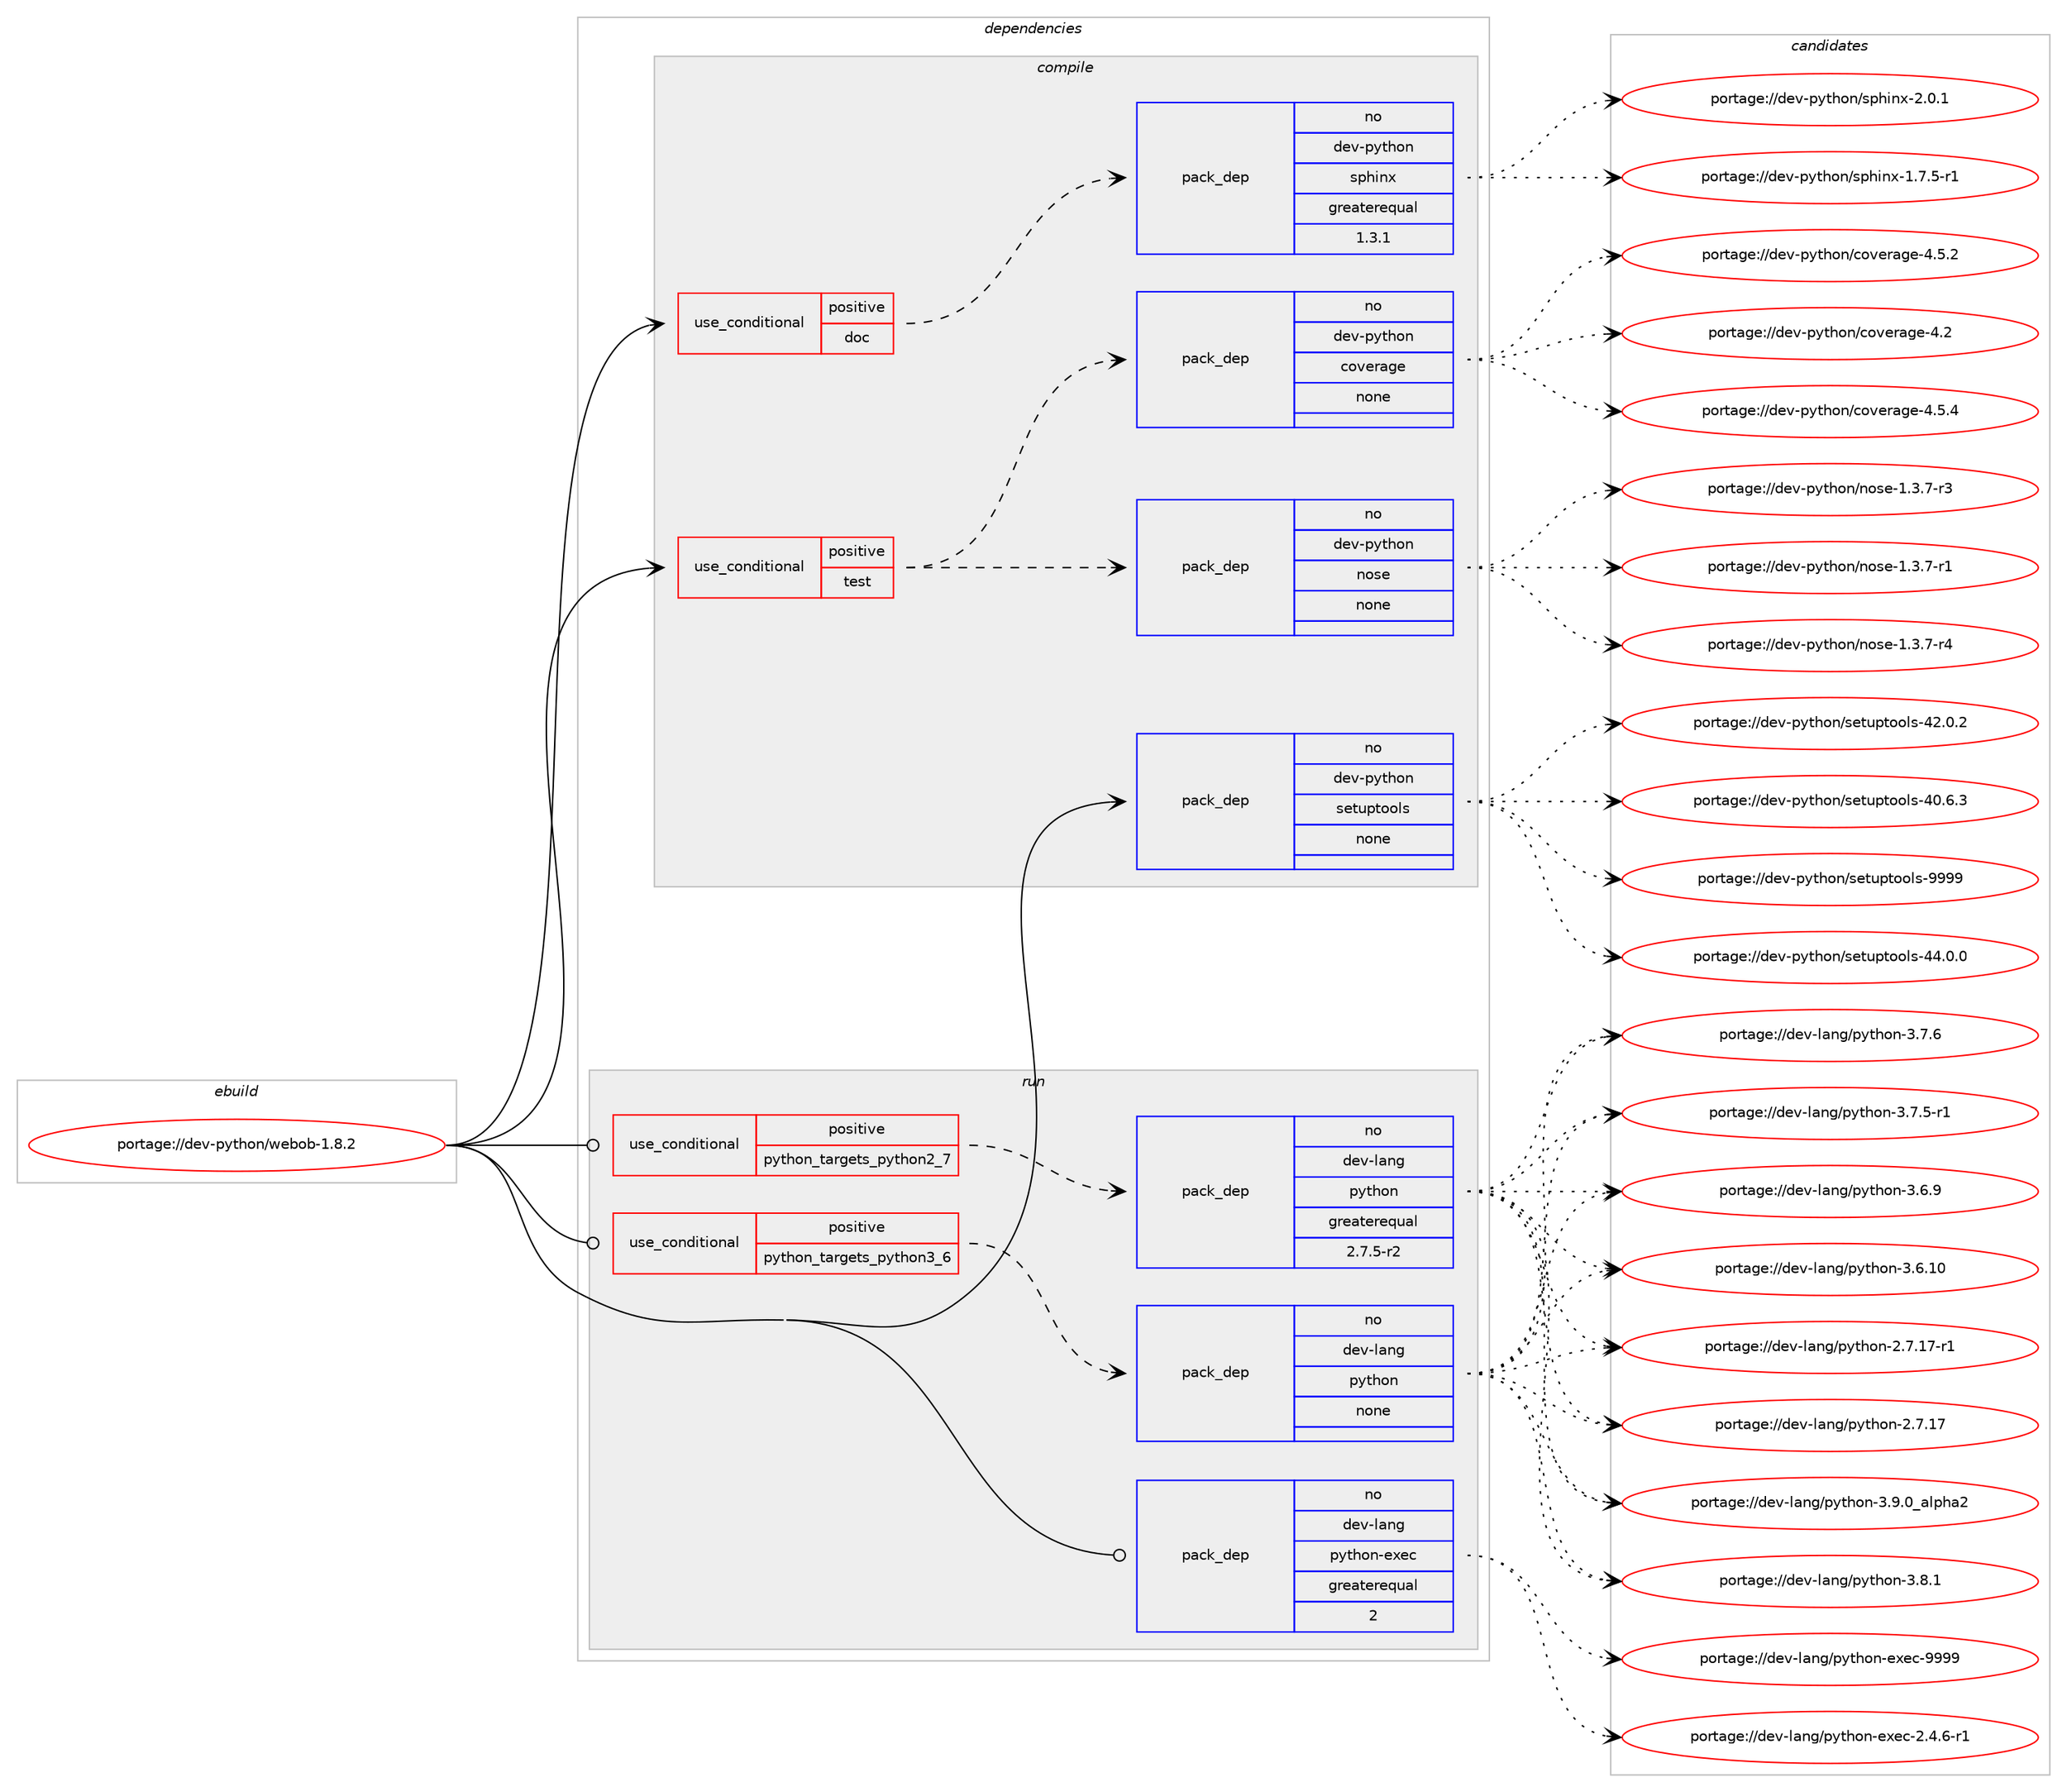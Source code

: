 digraph prolog {

# *************
# Graph options
# *************

newrank=true;
concentrate=true;
compound=true;
graph [rankdir=LR,fontname=Helvetica,fontsize=10,ranksep=1.5];#, ranksep=2.5, nodesep=0.2];
edge  [arrowhead=vee];
node  [fontname=Helvetica,fontsize=10];

# **********
# The ebuild
# **********

subgraph cluster_leftcol {
color=gray;
label=<<i>ebuild</i>>;
id [label="portage://dev-python/webob-1.8.2", color=red, width=4, href="../dev-python/webob-1.8.2.svg"];
}

# ****************
# The dependencies
# ****************

subgraph cluster_midcol {
color=gray;
label=<<i>dependencies</i>>;
subgraph cluster_compile {
fillcolor="#eeeeee";
style=filled;
label=<<i>compile</i>>;
subgraph cond103801 {
dependency418484 [label=<<TABLE BORDER="0" CELLBORDER="1" CELLSPACING="0" CELLPADDING="4"><TR><TD ROWSPAN="3" CELLPADDING="10">use_conditional</TD></TR><TR><TD>positive</TD></TR><TR><TD>doc</TD></TR></TABLE>>, shape=none, color=red];
subgraph pack309802 {
dependency418485 [label=<<TABLE BORDER="0" CELLBORDER="1" CELLSPACING="0" CELLPADDING="4" WIDTH="220"><TR><TD ROWSPAN="6" CELLPADDING="30">pack_dep</TD></TR><TR><TD WIDTH="110">no</TD></TR><TR><TD>dev-python</TD></TR><TR><TD>sphinx</TD></TR><TR><TD>greaterequal</TD></TR><TR><TD>1.3.1</TD></TR></TABLE>>, shape=none, color=blue];
}
dependency418484:e -> dependency418485:w [weight=20,style="dashed",arrowhead="vee"];
}
id:e -> dependency418484:w [weight=20,style="solid",arrowhead="vee"];
subgraph cond103802 {
dependency418486 [label=<<TABLE BORDER="0" CELLBORDER="1" CELLSPACING="0" CELLPADDING="4"><TR><TD ROWSPAN="3" CELLPADDING="10">use_conditional</TD></TR><TR><TD>positive</TD></TR><TR><TD>test</TD></TR></TABLE>>, shape=none, color=red];
subgraph pack309803 {
dependency418487 [label=<<TABLE BORDER="0" CELLBORDER="1" CELLSPACING="0" CELLPADDING="4" WIDTH="220"><TR><TD ROWSPAN="6" CELLPADDING="30">pack_dep</TD></TR><TR><TD WIDTH="110">no</TD></TR><TR><TD>dev-python</TD></TR><TR><TD>nose</TD></TR><TR><TD>none</TD></TR><TR><TD></TD></TR></TABLE>>, shape=none, color=blue];
}
dependency418486:e -> dependency418487:w [weight=20,style="dashed",arrowhead="vee"];
subgraph pack309804 {
dependency418488 [label=<<TABLE BORDER="0" CELLBORDER="1" CELLSPACING="0" CELLPADDING="4" WIDTH="220"><TR><TD ROWSPAN="6" CELLPADDING="30">pack_dep</TD></TR><TR><TD WIDTH="110">no</TD></TR><TR><TD>dev-python</TD></TR><TR><TD>coverage</TD></TR><TR><TD>none</TD></TR><TR><TD></TD></TR></TABLE>>, shape=none, color=blue];
}
dependency418486:e -> dependency418488:w [weight=20,style="dashed",arrowhead="vee"];
}
id:e -> dependency418486:w [weight=20,style="solid",arrowhead="vee"];
subgraph pack309805 {
dependency418489 [label=<<TABLE BORDER="0" CELLBORDER="1" CELLSPACING="0" CELLPADDING="4" WIDTH="220"><TR><TD ROWSPAN="6" CELLPADDING="30">pack_dep</TD></TR><TR><TD WIDTH="110">no</TD></TR><TR><TD>dev-python</TD></TR><TR><TD>setuptools</TD></TR><TR><TD>none</TD></TR><TR><TD></TD></TR></TABLE>>, shape=none, color=blue];
}
id:e -> dependency418489:w [weight=20,style="solid",arrowhead="vee"];
}
subgraph cluster_compileandrun {
fillcolor="#eeeeee";
style=filled;
label=<<i>compile and run</i>>;
}
subgraph cluster_run {
fillcolor="#eeeeee";
style=filled;
label=<<i>run</i>>;
subgraph cond103803 {
dependency418490 [label=<<TABLE BORDER="0" CELLBORDER="1" CELLSPACING="0" CELLPADDING="4"><TR><TD ROWSPAN="3" CELLPADDING="10">use_conditional</TD></TR><TR><TD>positive</TD></TR><TR><TD>python_targets_python2_7</TD></TR></TABLE>>, shape=none, color=red];
subgraph pack309806 {
dependency418491 [label=<<TABLE BORDER="0" CELLBORDER="1" CELLSPACING="0" CELLPADDING="4" WIDTH="220"><TR><TD ROWSPAN="6" CELLPADDING="30">pack_dep</TD></TR><TR><TD WIDTH="110">no</TD></TR><TR><TD>dev-lang</TD></TR><TR><TD>python</TD></TR><TR><TD>greaterequal</TD></TR><TR><TD>2.7.5-r2</TD></TR></TABLE>>, shape=none, color=blue];
}
dependency418490:e -> dependency418491:w [weight=20,style="dashed",arrowhead="vee"];
}
id:e -> dependency418490:w [weight=20,style="solid",arrowhead="odot"];
subgraph cond103804 {
dependency418492 [label=<<TABLE BORDER="0" CELLBORDER="1" CELLSPACING="0" CELLPADDING="4"><TR><TD ROWSPAN="3" CELLPADDING="10">use_conditional</TD></TR><TR><TD>positive</TD></TR><TR><TD>python_targets_python3_6</TD></TR></TABLE>>, shape=none, color=red];
subgraph pack309807 {
dependency418493 [label=<<TABLE BORDER="0" CELLBORDER="1" CELLSPACING="0" CELLPADDING="4" WIDTH="220"><TR><TD ROWSPAN="6" CELLPADDING="30">pack_dep</TD></TR><TR><TD WIDTH="110">no</TD></TR><TR><TD>dev-lang</TD></TR><TR><TD>python</TD></TR><TR><TD>none</TD></TR><TR><TD></TD></TR></TABLE>>, shape=none, color=blue];
}
dependency418492:e -> dependency418493:w [weight=20,style="dashed",arrowhead="vee"];
}
id:e -> dependency418492:w [weight=20,style="solid",arrowhead="odot"];
subgraph pack309808 {
dependency418494 [label=<<TABLE BORDER="0" CELLBORDER="1" CELLSPACING="0" CELLPADDING="4" WIDTH="220"><TR><TD ROWSPAN="6" CELLPADDING="30">pack_dep</TD></TR><TR><TD WIDTH="110">no</TD></TR><TR><TD>dev-lang</TD></TR><TR><TD>python-exec</TD></TR><TR><TD>greaterequal</TD></TR><TR><TD>2</TD></TR></TABLE>>, shape=none, color=blue];
}
id:e -> dependency418494:w [weight=20,style="solid",arrowhead="odot"];
}
}

# **************
# The candidates
# **************

subgraph cluster_choices {
rank=same;
color=gray;
label=<<i>candidates</i>>;

subgraph choice309802 {
color=black;
nodesep=1;
choice1001011184511212111610411111047115112104105110120455046484649 [label="portage://dev-python/sphinx-2.0.1", color=red, width=4,href="../dev-python/sphinx-2.0.1.svg"];
choice10010111845112121116104111110471151121041051101204549465546534511449 [label="portage://dev-python/sphinx-1.7.5-r1", color=red, width=4,href="../dev-python/sphinx-1.7.5-r1.svg"];
dependency418485:e -> choice1001011184511212111610411111047115112104105110120455046484649:w [style=dotted,weight="100"];
dependency418485:e -> choice10010111845112121116104111110471151121041051101204549465546534511449:w [style=dotted,weight="100"];
}
subgraph choice309803 {
color=black;
nodesep=1;
choice10010111845112121116104111110471101111151014549465146554511452 [label="portage://dev-python/nose-1.3.7-r4", color=red, width=4,href="../dev-python/nose-1.3.7-r4.svg"];
choice10010111845112121116104111110471101111151014549465146554511451 [label="portage://dev-python/nose-1.3.7-r3", color=red, width=4,href="../dev-python/nose-1.3.7-r3.svg"];
choice10010111845112121116104111110471101111151014549465146554511449 [label="portage://dev-python/nose-1.3.7-r1", color=red, width=4,href="../dev-python/nose-1.3.7-r1.svg"];
dependency418487:e -> choice10010111845112121116104111110471101111151014549465146554511452:w [style=dotted,weight="100"];
dependency418487:e -> choice10010111845112121116104111110471101111151014549465146554511451:w [style=dotted,weight="100"];
dependency418487:e -> choice10010111845112121116104111110471101111151014549465146554511449:w [style=dotted,weight="100"];
}
subgraph choice309804 {
color=black;
nodesep=1;
choice10010111845112121116104111110479911111810111497103101455246534652 [label="portage://dev-python/coverage-4.5.4", color=red, width=4,href="../dev-python/coverage-4.5.4.svg"];
choice10010111845112121116104111110479911111810111497103101455246534650 [label="portage://dev-python/coverage-4.5.2", color=red, width=4,href="../dev-python/coverage-4.5.2.svg"];
choice1001011184511212111610411111047991111181011149710310145524650 [label="portage://dev-python/coverage-4.2", color=red, width=4,href="../dev-python/coverage-4.2.svg"];
dependency418488:e -> choice10010111845112121116104111110479911111810111497103101455246534652:w [style=dotted,weight="100"];
dependency418488:e -> choice10010111845112121116104111110479911111810111497103101455246534650:w [style=dotted,weight="100"];
dependency418488:e -> choice1001011184511212111610411111047991111181011149710310145524650:w [style=dotted,weight="100"];
}
subgraph choice309805 {
color=black;
nodesep=1;
choice10010111845112121116104111110471151011161171121161111111081154557575757 [label="portage://dev-python/setuptools-9999", color=red, width=4,href="../dev-python/setuptools-9999.svg"];
choice100101118451121211161041111104711510111611711211611111110811545525246484648 [label="portage://dev-python/setuptools-44.0.0", color=red, width=4,href="../dev-python/setuptools-44.0.0.svg"];
choice100101118451121211161041111104711510111611711211611111110811545525046484650 [label="portage://dev-python/setuptools-42.0.2", color=red, width=4,href="../dev-python/setuptools-42.0.2.svg"];
choice100101118451121211161041111104711510111611711211611111110811545524846544651 [label="portage://dev-python/setuptools-40.6.3", color=red, width=4,href="../dev-python/setuptools-40.6.3.svg"];
dependency418489:e -> choice10010111845112121116104111110471151011161171121161111111081154557575757:w [style=dotted,weight="100"];
dependency418489:e -> choice100101118451121211161041111104711510111611711211611111110811545525246484648:w [style=dotted,weight="100"];
dependency418489:e -> choice100101118451121211161041111104711510111611711211611111110811545525046484650:w [style=dotted,weight="100"];
dependency418489:e -> choice100101118451121211161041111104711510111611711211611111110811545524846544651:w [style=dotted,weight="100"];
}
subgraph choice309806 {
color=black;
nodesep=1;
choice10010111845108971101034711212111610411111045514657464895971081121049750 [label="portage://dev-lang/python-3.9.0_alpha2", color=red, width=4,href="../dev-lang/python-3.9.0_alpha2.svg"];
choice100101118451089711010347112121116104111110455146564649 [label="portage://dev-lang/python-3.8.1", color=red, width=4,href="../dev-lang/python-3.8.1.svg"];
choice100101118451089711010347112121116104111110455146554654 [label="portage://dev-lang/python-3.7.6", color=red, width=4,href="../dev-lang/python-3.7.6.svg"];
choice1001011184510897110103471121211161041111104551465546534511449 [label="portage://dev-lang/python-3.7.5-r1", color=red, width=4,href="../dev-lang/python-3.7.5-r1.svg"];
choice100101118451089711010347112121116104111110455146544657 [label="portage://dev-lang/python-3.6.9", color=red, width=4,href="../dev-lang/python-3.6.9.svg"];
choice10010111845108971101034711212111610411111045514654464948 [label="portage://dev-lang/python-3.6.10", color=red, width=4,href="../dev-lang/python-3.6.10.svg"];
choice100101118451089711010347112121116104111110455046554649554511449 [label="portage://dev-lang/python-2.7.17-r1", color=red, width=4,href="../dev-lang/python-2.7.17-r1.svg"];
choice10010111845108971101034711212111610411111045504655464955 [label="portage://dev-lang/python-2.7.17", color=red, width=4,href="../dev-lang/python-2.7.17.svg"];
dependency418491:e -> choice10010111845108971101034711212111610411111045514657464895971081121049750:w [style=dotted,weight="100"];
dependency418491:e -> choice100101118451089711010347112121116104111110455146564649:w [style=dotted,weight="100"];
dependency418491:e -> choice100101118451089711010347112121116104111110455146554654:w [style=dotted,weight="100"];
dependency418491:e -> choice1001011184510897110103471121211161041111104551465546534511449:w [style=dotted,weight="100"];
dependency418491:e -> choice100101118451089711010347112121116104111110455146544657:w [style=dotted,weight="100"];
dependency418491:e -> choice10010111845108971101034711212111610411111045514654464948:w [style=dotted,weight="100"];
dependency418491:e -> choice100101118451089711010347112121116104111110455046554649554511449:w [style=dotted,weight="100"];
dependency418491:e -> choice10010111845108971101034711212111610411111045504655464955:w [style=dotted,weight="100"];
}
subgraph choice309807 {
color=black;
nodesep=1;
choice10010111845108971101034711212111610411111045514657464895971081121049750 [label="portage://dev-lang/python-3.9.0_alpha2", color=red, width=4,href="../dev-lang/python-3.9.0_alpha2.svg"];
choice100101118451089711010347112121116104111110455146564649 [label="portage://dev-lang/python-3.8.1", color=red, width=4,href="../dev-lang/python-3.8.1.svg"];
choice100101118451089711010347112121116104111110455146554654 [label="portage://dev-lang/python-3.7.6", color=red, width=4,href="../dev-lang/python-3.7.6.svg"];
choice1001011184510897110103471121211161041111104551465546534511449 [label="portage://dev-lang/python-3.7.5-r1", color=red, width=4,href="../dev-lang/python-3.7.5-r1.svg"];
choice100101118451089711010347112121116104111110455146544657 [label="portage://dev-lang/python-3.6.9", color=red, width=4,href="../dev-lang/python-3.6.9.svg"];
choice10010111845108971101034711212111610411111045514654464948 [label="portage://dev-lang/python-3.6.10", color=red, width=4,href="../dev-lang/python-3.6.10.svg"];
choice100101118451089711010347112121116104111110455046554649554511449 [label="portage://dev-lang/python-2.7.17-r1", color=red, width=4,href="../dev-lang/python-2.7.17-r1.svg"];
choice10010111845108971101034711212111610411111045504655464955 [label="portage://dev-lang/python-2.7.17", color=red, width=4,href="../dev-lang/python-2.7.17.svg"];
dependency418493:e -> choice10010111845108971101034711212111610411111045514657464895971081121049750:w [style=dotted,weight="100"];
dependency418493:e -> choice100101118451089711010347112121116104111110455146564649:w [style=dotted,weight="100"];
dependency418493:e -> choice100101118451089711010347112121116104111110455146554654:w [style=dotted,weight="100"];
dependency418493:e -> choice1001011184510897110103471121211161041111104551465546534511449:w [style=dotted,weight="100"];
dependency418493:e -> choice100101118451089711010347112121116104111110455146544657:w [style=dotted,weight="100"];
dependency418493:e -> choice10010111845108971101034711212111610411111045514654464948:w [style=dotted,weight="100"];
dependency418493:e -> choice100101118451089711010347112121116104111110455046554649554511449:w [style=dotted,weight="100"];
dependency418493:e -> choice10010111845108971101034711212111610411111045504655464955:w [style=dotted,weight="100"];
}
subgraph choice309808 {
color=black;
nodesep=1;
choice10010111845108971101034711212111610411111045101120101994557575757 [label="portage://dev-lang/python-exec-9999", color=red, width=4,href="../dev-lang/python-exec-9999.svg"];
choice10010111845108971101034711212111610411111045101120101994550465246544511449 [label="portage://dev-lang/python-exec-2.4.6-r1", color=red, width=4,href="../dev-lang/python-exec-2.4.6-r1.svg"];
dependency418494:e -> choice10010111845108971101034711212111610411111045101120101994557575757:w [style=dotted,weight="100"];
dependency418494:e -> choice10010111845108971101034711212111610411111045101120101994550465246544511449:w [style=dotted,weight="100"];
}
}

}
